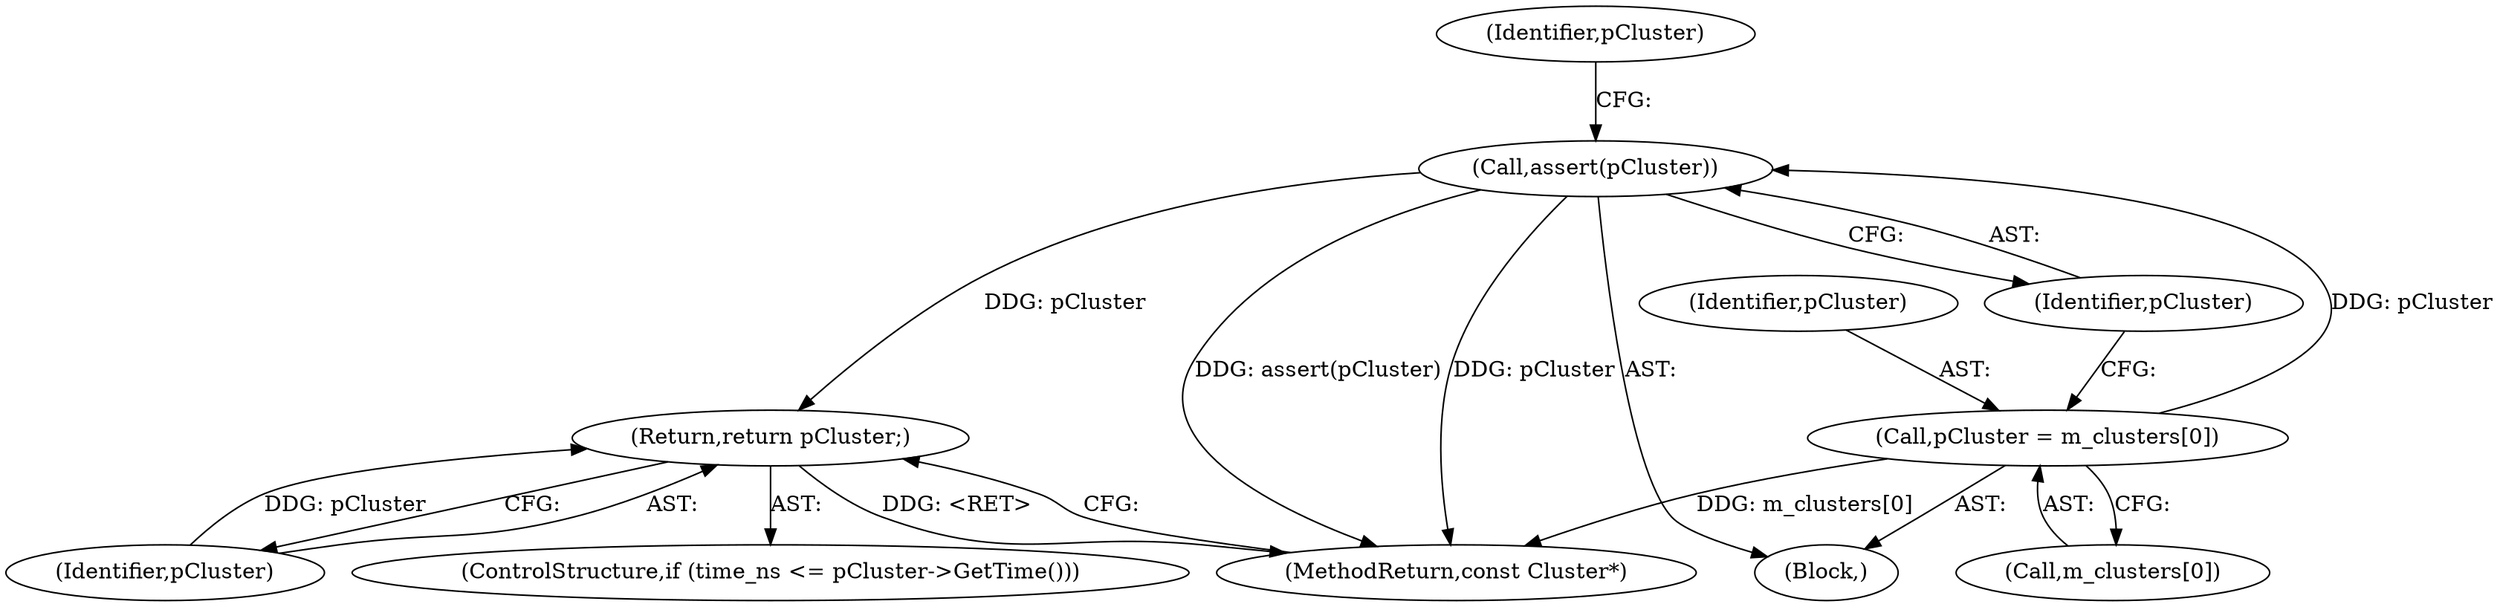 digraph "0_Android_04839626ed859623901ebd3a5fd483982186b59d_41@API" {
"1000113" [label="(Call,assert(pCluster))"];
"1000108" [label="(Call,pCluster = m_clusters[0])"];
"1000125" [label="(Return,return pCluster;)"];
"1000127" [label="(MethodReturn,const Cluster*)"];
"1000107" [label="(Block,)"];
"1000114" [label="(Identifier,pCluster)"];
"1000113" [label="(Call,assert(pCluster))"];
"1000121" [label="(ControlStructure,if (time_ns <= pCluster->GetTime()))"];
"1000110" [label="(Call,m_clusters[0])"];
"1000126" [label="(Identifier,pCluster)"];
"1000108" [label="(Call,pCluster = m_clusters[0])"];
"1000125" [label="(Return,return pCluster;)"];
"1000109" [label="(Identifier,pCluster)"];
"1000118" [label="(Identifier,pCluster)"];
"1000113" -> "1000107"  [label="AST: "];
"1000113" -> "1000114"  [label="CFG: "];
"1000114" -> "1000113"  [label="AST: "];
"1000118" -> "1000113"  [label="CFG: "];
"1000113" -> "1000127"  [label="DDG: pCluster"];
"1000113" -> "1000127"  [label="DDG: assert(pCluster)"];
"1000108" -> "1000113"  [label="DDG: pCluster"];
"1000113" -> "1000125"  [label="DDG: pCluster"];
"1000108" -> "1000107"  [label="AST: "];
"1000108" -> "1000110"  [label="CFG: "];
"1000109" -> "1000108"  [label="AST: "];
"1000110" -> "1000108"  [label="AST: "];
"1000114" -> "1000108"  [label="CFG: "];
"1000108" -> "1000127"  [label="DDG: m_clusters[0]"];
"1000125" -> "1000121"  [label="AST: "];
"1000125" -> "1000126"  [label="CFG: "];
"1000126" -> "1000125"  [label="AST: "];
"1000127" -> "1000125"  [label="CFG: "];
"1000125" -> "1000127"  [label="DDG: <RET>"];
"1000126" -> "1000125"  [label="DDG: pCluster"];
}
